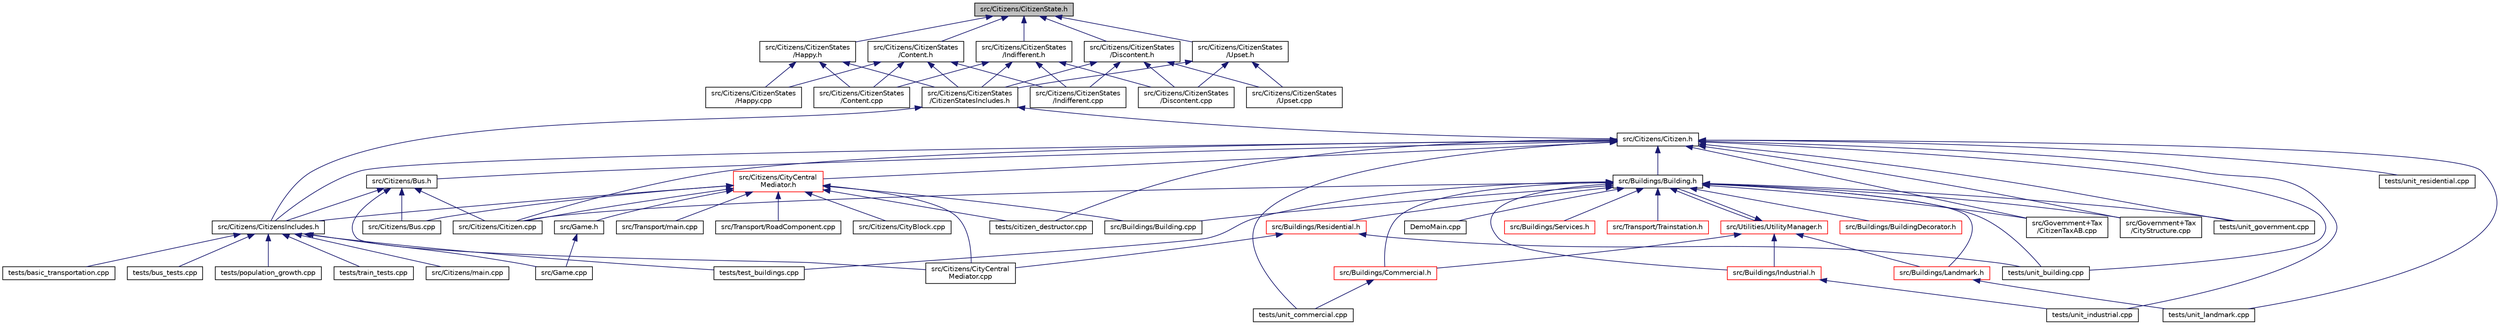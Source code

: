 digraph "src/Citizens/CitizenState.h"
{
 // LATEX_PDF_SIZE
  edge [fontname="Helvetica",fontsize="10",labelfontname="Helvetica",labelfontsize="10"];
  node [fontname="Helvetica",fontsize="10",shape=record];
  Node1 [label="src/Citizens/CitizenState.h",height=0.2,width=0.4,color="black", fillcolor="grey75", style="filled", fontcolor="black",tooltip=" "];
  Node1 -> Node2 [dir="back",color="midnightblue",fontsize="10",style="solid"];
  Node2 [label="src/Citizens/CitizenStates\l/Content.h",height=0.2,width=0.4,color="black", fillcolor="white", style="filled",URL="$Content_8h.html",tooltip=" "];
  Node2 -> Node3 [dir="back",color="midnightblue",fontsize="10",style="solid"];
  Node3 [label="src/Citizens/CitizenStates\l/CitizenStatesIncludes.h",height=0.2,width=0.4,color="black", fillcolor="white", style="filled",URL="$CitizenStatesIncludes_8h.html",tooltip=" "];
  Node3 -> Node4 [dir="back",color="midnightblue",fontsize="10",style="solid"];
  Node4 [label="src/Citizens/Citizen.h",height=0.2,width=0.4,color="black", fillcolor="white", style="filled",URL="$Citizen_8h.html",tooltip=" "];
  Node4 -> Node5 [dir="back",color="midnightblue",fontsize="10",style="solid"];
  Node5 [label="src/Buildings/Building.h",height=0.2,width=0.4,color="black", fillcolor="white", style="filled",URL="$Building_8h.html",tooltip=" "];
  Node5 -> Node6 [dir="back",color="midnightblue",fontsize="10",style="solid"];
  Node6 [label="DemoMain.cpp",height=0.2,width=0.4,color="black", fillcolor="white", style="filled",URL="$DemoMain_8cpp.html",tooltip=" "];
  Node5 -> Node7 [dir="back",color="midnightblue",fontsize="10",style="solid"];
  Node7 [label="src/Buildings/Building.cpp",height=0.2,width=0.4,color="black", fillcolor="white", style="filled",URL="$Building_8cpp.html",tooltip=" "];
  Node5 -> Node8 [dir="back",color="midnightblue",fontsize="10",style="solid"];
  Node8 [label="src/Buildings/BuildingDecorator.h",height=0.2,width=0.4,color="red", fillcolor="white", style="filled",URL="$BuildingDecorator_8h.html",tooltip=" "];
  Node5 -> Node18 [dir="back",color="midnightblue",fontsize="10",style="solid"];
  Node18 [label="src/Buildings/Commercial.h",height=0.2,width=0.4,color="red", fillcolor="white", style="filled",URL="$Commercial_8h.html",tooltip=" "];
  Node18 -> Node28 [dir="back",color="midnightblue",fontsize="10",style="solid"];
  Node28 [label="tests/unit_commercial.cpp",height=0.2,width=0.4,color="black", fillcolor="white", style="filled",URL="$unit__commercial_8cpp.html",tooltip=" "];
  Node5 -> Node45 [dir="back",color="midnightblue",fontsize="10",style="solid"];
  Node45 [label="src/Buildings/Industrial.h",height=0.2,width=0.4,color="red", fillcolor="white", style="filled",URL="$Industrial_8h.html",tooltip=" "];
  Node45 -> Node48 [dir="back",color="midnightblue",fontsize="10",style="solid"];
  Node48 [label="tests/unit_industrial.cpp",height=0.2,width=0.4,color="black", fillcolor="white", style="filled",URL="$unit__industrial_8cpp.html",tooltip=" "];
  Node5 -> Node54 [dir="back",color="midnightblue",fontsize="10",style="solid"];
  Node54 [label="src/Buildings/Landmark.h",height=0.2,width=0.4,color="red", fillcolor="white", style="filled",URL="$Landmark_8h.html",tooltip=" "];
  Node54 -> Node57 [dir="back",color="midnightblue",fontsize="10",style="solid"];
  Node57 [label="tests/unit_landmark.cpp",height=0.2,width=0.4,color="black", fillcolor="white", style="filled",URL="$unit__landmark_8cpp.html",tooltip=" "];
  Node5 -> Node63 [dir="back",color="midnightblue",fontsize="10",style="solid"];
  Node63 [label="src/Buildings/Residential.h",height=0.2,width=0.4,color="red", fillcolor="white", style="filled",URL="$Residential_8h.html",tooltip=" "];
  Node63 -> Node76 [dir="back",color="midnightblue",fontsize="10",style="solid"];
  Node76 [label="src/Citizens/CityCentral\lMediator.cpp",height=0.2,width=0.4,color="black", fillcolor="white", style="filled",URL="$CityCentralMediator_8cpp.html",tooltip=" "];
  Node63 -> Node72 [dir="back",color="midnightblue",fontsize="10",style="solid"];
  Node72 [label="tests/unit_building.cpp",height=0.2,width=0.4,color="black", fillcolor="white", style="filled",URL="$unit__building_8cpp.html",tooltip=" "];
  Node5 -> Node77 [dir="back",color="midnightblue",fontsize="10",style="solid"];
  Node77 [label="src/Buildings/Services.h",height=0.2,width=0.4,color="red", fillcolor="white", style="filled",URL="$Services_8h.html",tooltip=" "];
  Node5 -> Node88 [dir="back",color="midnightblue",fontsize="10",style="solid"];
  Node88 [label="src/Citizens/Citizen.cpp",height=0.2,width=0.4,color="black", fillcolor="white", style="filled",URL="$Citizen_8cpp.html",tooltip=" "];
  Node5 -> Node89 [dir="back",color="midnightblue",fontsize="10",style="solid"];
  Node89 [label="src/Government+Tax\l/CitizenTaxAB.cpp",height=0.2,width=0.4,color="black", fillcolor="white", style="filled",URL="$CitizenTaxAB_8cpp.html",tooltip=" "];
  Node5 -> Node90 [dir="back",color="midnightblue",fontsize="10",style="solid"];
  Node90 [label="src/Government+Tax\l/CityStructure.cpp",height=0.2,width=0.4,color="black", fillcolor="white", style="filled",URL="$CityStructure_8cpp.html",tooltip=" "];
  Node5 -> Node91 [dir="back",color="midnightblue",fontsize="10",style="solid"];
  Node91 [label="src/Transport/Trainstation.h",height=0.2,width=0.4,color="red", fillcolor="white", style="filled",URL="$Trainstation_8h.html",tooltip=" "];
  Node5 -> Node96 [dir="back",color="midnightblue",fontsize="10",style="solid"];
  Node96 [label="src/Utilities/UtilityManager.h",height=0.2,width=0.4,color="red", fillcolor="white", style="filled",URL="$UtilityManager_8h.html",tooltip="Header file for the UtilityManager class, which serves as an abstract base class for utility services..."];
  Node96 -> Node5 [dir="back",color="midnightblue",fontsize="10",style="solid"];
  Node96 -> Node18 [dir="back",color="midnightblue",fontsize="10",style="solid"];
  Node96 -> Node45 [dir="back",color="midnightblue",fontsize="10",style="solid"];
  Node96 -> Node54 [dir="back",color="midnightblue",fontsize="10",style="solid"];
  Node5 -> Node11 [dir="back",color="midnightblue",fontsize="10",style="solid"];
  Node11 [label="tests/test_buildings.cpp",height=0.2,width=0.4,color="black", fillcolor="white", style="filled",URL="$test__buildings_8cpp.html",tooltip=" "];
  Node5 -> Node72 [dir="back",color="midnightblue",fontsize="10",style="solid"];
  Node5 -> Node104 [dir="back",color="midnightblue",fontsize="10",style="solid"];
  Node104 [label="tests/unit_government.cpp",height=0.2,width=0.4,color="black", fillcolor="white", style="filled",URL="$unit__government_8cpp.html",tooltip=" "];
  Node4 -> Node105 [dir="back",color="midnightblue",fontsize="10",style="solid"];
  Node105 [label="src/Citizens/Bus.h",height=0.2,width=0.4,color="black", fillcolor="white", style="filled",URL="$Bus_8h.html",tooltip=" "];
  Node105 -> Node94 [dir="back",color="midnightblue",fontsize="10",style="solid"];
  Node94 [label="src/Citizens/Bus.cpp",height=0.2,width=0.4,color="black", fillcolor="white", style="filled",URL="$Bus_8cpp.html",tooltip=" "];
  Node105 -> Node88 [dir="back",color="midnightblue",fontsize="10",style="solid"];
  Node105 -> Node106 [dir="back",color="midnightblue",fontsize="10",style="solid"];
  Node106 [label="src/Citizens/CitizensIncludes.h",height=0.2,width=0.4,color="black", fillcolor="white", style="filled",URL="$CitizensIncludes_8h.html",tooltip=" "];
  Node106 -> Node107 [dir="back",color="midnightblue",fontsize="10",style="solid"];
  Node107 [label="src/Citizens/main.cpp",height=0.2,width=0.4,color="black", fillcolor="white", style="filled",URL="$Citizens_2main_8cpp.html",tooltip=" "];
  Node106 -> Node24 [dir="back",color="midnightblue",fontsize="10",style="solid"];
  Node24 [label="src/Game.cpp",height=0.2,width=0.4,color="black", fillcolor="white", style="filled",URL="$Game_8cpp.html",tooltip=" "];
  Node106 -> Node33 [dir="back",color="midnightblue",fontsize="10",style="solid"];
  Node33 [label="tests/basic_transportation.cpp",height=0.2,width=0.4,color="black", fillcolor="white", style="filled",URL="$basic__transportation_8cpp.html",tooltip=" "];
  Node106 -> Node26 [dir="back",color="midnightblue",fontsize="10",style="solid"];
  Node26 [label="tests/bus_tests.cpp",height=0.2,width=0.4,color="black", fillcolor="white", style="filled",URL="$bus__tests_8cpp.html",tooltip=" "];
  Node106 -> Node69 [dir="back",color="midnightblue",fontsize="10",style="solid"];
  Node69 [label="tests/population_growth.cpp",height=0.2,width=0.4,color="black", fillcolor="white", style="filled",URL="$population__growth_8cpp.html",tooltip=" "];
  Node106 -> Node11 [dir="back",color="midnightblue",fontsize="10",style="solid"];
  Node106 -> Node27 [dir="back",color="midnightblue",fontsize="10",style="solid"];
  Node27 [label="tests/train_tests.cpp",height=0.2,width=0.4,color="black", fillcolor="white", style="filled",URL="$train__tests_8cpp.html",tooltip=" "];
  Node105 -> Node76 [dir="back",color="midnightblue",fontsize="10",style="solid"];
  Node4 -> Node88 [dir="back",color="midnightblue",fontsize="10",style="solid"];
  Node4 -> Node106 [dir="back",color="midnightblue",fontsize="10",style="solid"];
  Node4 -> Node108 [dir="back",color="midnightblue",fontsize="10",style="solid"];
  Node108 [label="src/Citizens/CityCentral\lMediator.h",height=0.2,width=0.4,color="red", fillcolor="white", style="filled",URL="$CityCentralMediator_8h.html",tooltip=" "];
  Node108 -> Node7 [dir="back",color="midnightblue",fontsize="10",style="solid"];
  Node108 -> Node94 [dir="back",color="midnightblue",fontsize="10",style="solid"];
  Node108 -> Node88 [dir="back",color="midnightblue",fontsize="10",style="solid"];
  Node108 -> Node106 [dir="back",color="midnightblue",fontsize="10",style="solid"];
  Node108 -> Node109 [dir="back",color="midnightblue",fontsize="10",style="solid"];
  Node109 [label="src/Citizens/CityBlock.cpp",height=0.2,width=0.4,color="black", fillcolor="white", style="filled",URL="$CityBlock_8cpp.html",tooltip=" "];
  Node108 -> Node76 [dir="back",color="midnightblue",fontsize="10",style="solid"];
  Node108 -> Node23 [dir="back",color="midnightblue",fontsize="10",style="solid"];
  Node23 [label="src/Game.h",height=0.2,width=0.4,color="black", fillcolor="white", style="filled",URL="$Game_8h.html",tooltip=" "];
  Node23 -> Node24 [dir="back",color="midnightblue",fontsize="10",style="solid"];
  Node108 -> Node95 [dir="back",color="midnightblue",fontsize="10",style="solid"];
  Node95 [label="src/Transport/main.cpp",height=0.2,width=0.4,color="black", fillcolor="white", style="filled",URL="$Transport_2main_8cpp.html",tooltip=" "];
  Node108 -> Node110 [dir="back",color="midnightblue",fontsize="10",style="solid"];
  Node110 [label="src/Transport/RoadComponent.cpp",height=0.2,width=0.4,color="black", fillcolor="white", style="filled",URL="$RoadComponent_8cpp.html",tooltip=" "];
  Node108 -> Node113 [dir="back",color="midnightblue",fontsize="10",style="solid"];
  Node113 [label="tests/citizen_destructor.cpp",height=0.2,width=0.4,color="black", fillcolor="white", style="filled",URL="$citizen__destructor_8cpp.html",tooltip=" "];
  Node4 -> Node89 [dir="back",color="midnightblue",fontsize="10",style="solid"];
  Node4 -> Node90 [dir="back",color="midnightblue",fontsize="10",style="solid"];
  Node4 -> Node113 [dir="back",color="midnightblue",fontsize="10",style="solid"];
  Node4 -> Node72 [dir="back",color="midnightblue",fontsize="10",style="solid"];
  Node4 -> Node28 [dir="back",color="midnightblue",fontsize="10",style="solid"];
  Node4 -> Node104 [dir="back",color="midnightblue",fontsize="10",style="solid"];
  Node4 -> Node48 [dir="back",color="midnightblue",fontsize="10",style="solid"];
  Node4 -> Node57 [dir="back",color="midnightblue",fontsize="10",style="solid"];
  Node4 -> Node66 [dir="back",color="midnightblue",fontsize="10",style="solid"];
  Node66 [label="tests/unit_residential.cpp",height=0.2,width=0.4,color="black", fillcolor="white", style="filled",URL="$unit__residential_8cpp.html",tooltip=" "];
  Node3 -> Node106 [dir="back",color="midnightblue",fontsize="10",style="solid"];
  Node2 -> Node114 [dir="back",color="midnightblue",fontsize="10",style="solid"];
  Node114 [label="src/Citizens/CitizenStates\l/Content.cpp",height=0.2,width=0.4,color="black", fillcolor="white", style="filled",URL="$Content_8cpp.html",tooltip=" "];
  Node2 -> Node115 [dir="back",color="midnightblue",fontsize="10",style="solid"];
  Node115 [label="src/Citizens/CitizenStates\l/Happy.cpp",height=0.2,width=0.4,color="black", fillcolor="white", style="filled",URL="$Happy_8cpp.html",tooltip=" "];
  Node2 -> Node116 [dir="back",color="midnightblue",fontsize="10",style="solid"];
  Node116 [label="src/Citizens/CitizenStates\l/Indifferent.cpp",height=0.2,width=0.4,color="black", fillcolor="white", style="filled",URL="$Indifferent_8cpp.html",tooltip=" "];
  Node1 -> Node117 [dir="back",color="midnightblue",fontsize="10",style="solid"];
  Node117 [label="src/Citizens/CitizenStates\l/Discontent.h",height=0.2,width=0.4,color="black", fillcolor="white", style="filled",URL="$Discontent_8h.html",tooltip=" "];
  Node117 -> Node3 [dir="back",color="midnightblue",fontsize="10",style="solid"];
  Node117 -> Node118 [dir="back",color="midnightblue",fontsize="10",style="solid"];
  Node118 [label="src/Citizens/CitizenStates\l/Discontent.cpp",height=0.2,width=0.4,color="black", fillcolor="white", style="filled",URL="$Discontent_8cpp.html",tooltip=" "];
  Node117 -> Node116 [dir="back",color="midnightblue",fontsize="10",style="solid"];
  Node117 -> Node119 [dir="back",color="midnightblue",fontsize="10",style="solid"];
  Node119 [label="src/Citizens/CitizenStates\l/Upset.cpp",height=0.2,width=0.4,color="black", fillcolor="white", style="filled",URL="$Upset_8cpp.html",tooltip=" "];
  Node1 -> Node120 [dir="back",color="midnightblue",fontsize="10",style="solid"];
  Node120 [label="src/Citizens/CitizenStates\l/Happy.h",height=0.2,width=0.4,color="black", fillcolor="white", style="filled",URL="$Happy_8h.html",tooltip=" "];
  Node120 -> Node3 [dir="back",color="midnightblue",fontsize="10",style="solid"];
  Node120 -> Node114 [dir="back",color="midnightblue",fontsize="10",style="solid"];
  Node120 -> Node115 [dir="back",color="midnightblue",fontsize="10",style="solid"];
  Node1 -> Node121 [dir="back",color="midnightblue",fontsize="10",style="solid"];
  Node121 [label="src/Citizens/CitizenStates\l/Indifferent.h",height=0.2,width=0.4,color="black", fillcolor="white", style="filled",URL="$Indifferent_8h.html",tooltip=" "];
  Node121 -> Node3 [dir="back",color="midnightblue",fontsize="10",style="solid"];
  Node121 -> Node114 [dir="back",color="midnightblue",fontsize="10",style="solid"];
  Node121 -> Node118 [dir="back",color="midnightblue",fontsize="10",style="solid"];
  Node121 -> Node116 [dir="back",color="midnightblue",fontsize="10",style="solid"];
  Node1 -> Node122 [dir="back",color="midnightblue",fontsize="10",style="solid"];
  Node122 [label="src/Citizens/CitizenStates\l/Upset.h",height=0.2,width=0.4,color="black", fillcolor="white", style="filled",URL="$Upset_8h.html",tooltip=" "];
  Node122 -> Node3 [dir="back",color="midnightblue",fontsize="10",style="solid"];
  Node122 -> Node118 [dir="back",color="midnightblue",fontsize="10",style="solid"];
  Node122 -> Node119 [dir="back",color="midnightblue",fontsize="10",style="solid"];
}
